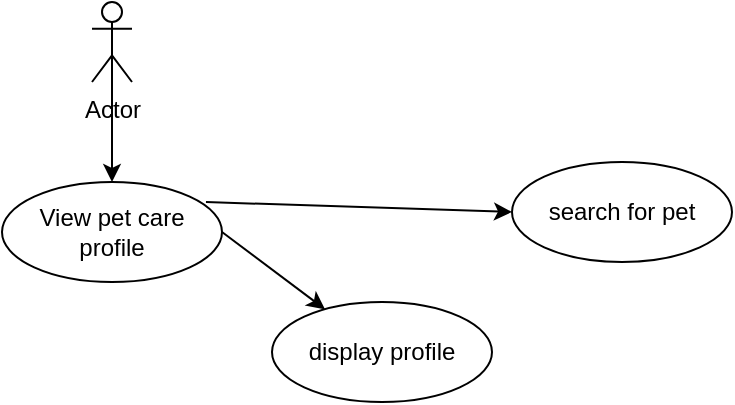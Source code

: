 <mxfile version="24.6.5" type="device">
  <diagram name="Page-1" id="BGVRmRspeZoaVKn_AvXL">
    <mxGraphModel dx="1626" dy="784" grid="1" gridSize="10" guides="1" tooltips="1" connect="1" arrows="1" fold="1" page="1" pageScale="1" pageWidth="850" pageHeight="1100" math="0" shadow="0">
      <root>
        <mxCell id="0" />
        <mxCell id="1" parent="0" />
        <mxCell id="kqBFWyUOJvrW3eXn2k8_-2" style="edgeStyle=orthogonalEdgeStyle;rounded=0;orthogonalLoop=1;jettySize=auto;html=1;exitX=0.5;exitY=0.5;exitDx=0;exitDy=0;exitPerimeter=0;" edge="1" parent="1" source="kqBFWyUOJvrW3eXn2k8_-1">
          <mxGeometry relative="1" as="geometry">
            <mxPoint x="420" y="460" as="targetPoint" />
          </mxGeometry>
        </mxCell>
        <mxCell id="kqBFWyUOJvrW3eXn2k8_-1" value="Actor" style="shape=umlActor;verticalLabelPosition=bottom;verticalAlign=top;html=1;" vertex="1" parent="1">
          <mxGeometry x="410" y="370" width="20" height="40" as="geometry" />
        </mxCell>
        <mxCell id="kqBFWyUOJvrW3eXn2k8_-3" value="View pet care&lt;div&gt;profile&lt;/div&gt;" style="ellipse;whiteSpace=wrap;html=1;" vertex="1" parent="1">
          <mxGeometry x="365" y="460" width="110" height="50" as="geometry" />
        </mxCell>
        <mxCell id="kqBFWyUOJvrW3eXn2k8_-5" value="display profile" style="ellipse;whiteSpace=wrap;html=1;" vertex="1" parent="1">
          <mxGeometry x="500" y="520" width="110" height="50" as="geometry" />
        </mxCell>
        <mxCell id="kqBFWyUOJvrW3eXn2k8_-6" value="search for pet" style="ellipse;whiteSpace=wrap;html=1;" vertex="1" parent="1">
          <mxGeometry x="620" y="450" width="110" height="50" as="geometry" />
        </mxCell>
        <mxCell id="kqBFWyUOJvrW3eXn2k8_-7" value="" style="endArrow=classic;html=1;rounded=0;exitX=1;exitY=0.5;exitDx=0;exitDy=0;" edge="1" parent="1" source="kqBFWyUOJvrW3eXn2k8_-3" target="kqBFWyUOJvrW3eXn2k8_-5">
          <mxGeometry width="50" height="50" relative="1" as="geometry">
            <mxPoint x="400" y="430" as="sourcePoint" />
            <mxPoint x="450" y="380" as="targetPoint" />
          </mxGeometry>
        </mxCell>
        <mxCell id="kqBFWyUOJvrW3eXn2k8_-8" value="" style="endArrow=classic;html=1;rounded=0;exitX=0.927;exitY=0.2;exitDx=0;exitDy=0;exitPerimeter=0;entryX=0;entryY=0.5;entryDx=0;entryDy=0;" edge="1" parent="1" source="kqBFWyUOJvrW3eXn2k8_-3" target="kqBFWyUOJvrW3eXn2k8_-6">
          <mxGeometry width="50" height="50" relative="1" as="geometry">
            <mxPoint x="485" y="495" as="sourcePoint" />
            <mxPoint x="536" y="534" as="targetPoint" />
          </mxGeometry>
        </mxCell>
      </root>
    </mxGraphModel>
  </diagram>
</mxfile>
